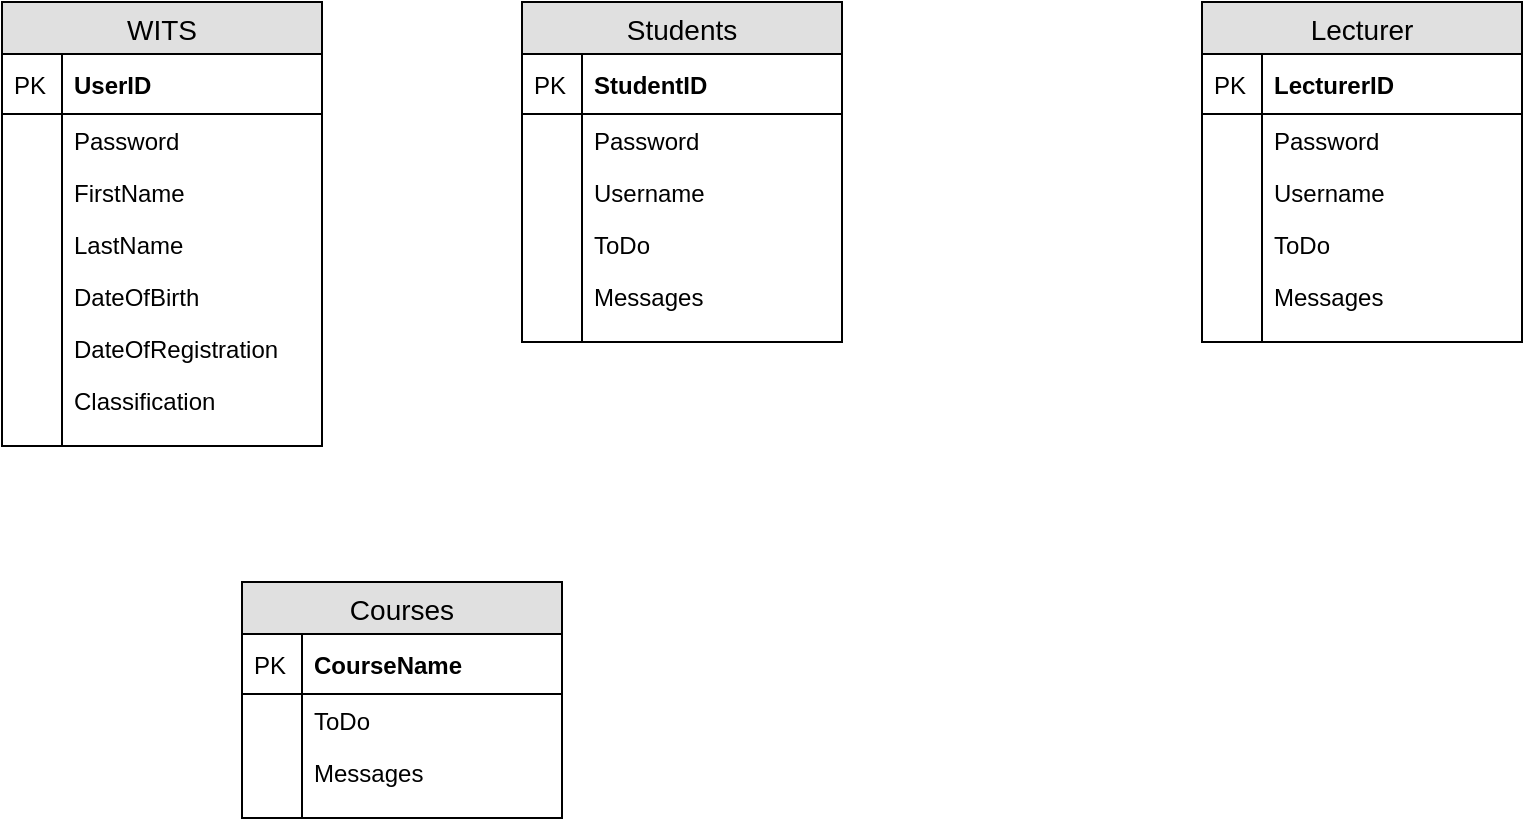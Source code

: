 <mxfile version="12.6.5" type="device"><diagram id="azhULVE_GS1jb9fKwP_-" name="Page-1"><mxGraphModel dx="1038" dy="607" grid="1" gridSize="10" guides="1" tooltips="1" connect="1" arrows="1" fold="1" page="1" pageScale="1" pageWidth="850" pageHeight="1100" math="0" shadow="0"><root><mxCell id="0"/><mxCell id="1" parent="0"/><mxCell id="cNP2tqdYINqI_TOeH4E1-1" value="WITS" style="swimlane;fontStyle=0;childLayout=stackLayout;horizontal=1;startSize=26;fillColor=#e0e0e0;horizontalStack=0;resizeParent=1;resizeParentMax=0;resizeLast=0;collapsible=1;marginBottom=0;swimlaneFillColor=#ffffff;align=center;fontSize=14;" vertex="1" parent="1"><mxGeometry x="60" y="150" width="160" height="222" as="geometry"/></mxCell><mxCell id="cNP2tqdYINqI_TOeH4E1-2" value="UserID" style="shape=partialRectangle;top=0;left=0;right=0;bottom=1;align=left;verticalAlign=middle;fillColor=none;spacingLeft=34;spacingRight=4;overflow=hidden;rotatable=0;points=[[0,0.5],[1,0.5]];portConstraint=eastwest;dropTarget=0;fontStyle=1;fontSize=12;" vertex="1" parent="cNP2tqdYINqI_TOeH4E1-1"><mxGeometry y="26" width="160" height="30" as="geometry"/></mxCell><mxCell id="cNP2tqdYINqI_TOeH4E1-3" value="PK" style="shape=partialRectangle;top=0;left=0;bottom=0;fillColor=none;align=left;verticalAlign=middle;spacingLeft=4;spacingRight=4;overflow=hidden;rotatable=0;points=[];portConstraint=eastwest;part=1;fontSize=12;" vertex="1" connectable="0" parent="cNP2tqdYINqI_TOeH4E1-2"><mxGeometry width="30" height="30" as="geometry"/></mxCell><mxCell id="cNP2tqdYINqI_TOeH4E1-14" value="Password" style="shape=partialRectangle;top=0;left=0;right=0;bottom=0;align=left;verticalAlign=top;fillColor=none;spacingLeft=34;spacingRight=4;overflow=hidden;rotatable=0;points=[[0,0.5],[1,0.5]];portConstraint=eastwest;dropTarget=0;fontSize=12;" vertex="1" parent="cNP2tqdYINqI_TOeH4E1-1"><mxGeometry y="56" width="160" height="26" as="geometry"/></mxCell><mxCell id="cNP2tqdYINqI_TOeH4E1-15" value="" style="shape=partialRectangle;top=0;left=0;bottom=0;fillColor=none;align=left;verticalAlign=top;spacingLeft=4;spacingRight=4;overflow=hidden;rotatable=0;points=[];portConstraint=eastwest;part=1;fontSize=12;" vertex="1" connectable="0" parent="cNP2tqdYINqI_TOeH4E1-14"><mxGeometry width="30" height="26" as="geometry"/></mxCell><mxCell id="cNP2tqdYINqI_TOeH4E1-4" value="FirstName" style="shape=partialRectangle;top=0;left=0;right=0;bottom=0;align=left;verticalAlign=top;fillColor=none;spacingLeft=34;spacingRight=4;overflow=hidden;rotatable=0;points=[[0,0.5],[1,0.5]];portConstraint=eastwest;dropTarget=0;fontSize=12;" vertex="1" parent="cNP2tqdYINqI_TOeH4E1-1"><mxGeometry y="82" width="160" height="26" as="geometry"/></mxCell><mxCell id="cNP2tqdYINqI_TOeH4E1-5" value="" style="shape=partialRectangle;top=0;left=0;bottom=0;fillColor=none;align=left;verticalAlign=top;spacingLeft=4;spacingRight=4;overflow=hidden;rotatable=0;points=[];portConstraint=eastwest;part=1;fontSize=12;" vertex="1" connectable="0" parent="cNP2tqdYINqI_TOeH4E1-4"><mxGeometry width="30" height="26" as="geometry"/></mxCell><mxCell id="cNP2tqdYINqI_TOeH4E1-12" value="LastName" style="shape=partialRectangle;top=0;left=0;right=0;bottom=0;align=left;verticalAlign=top;fillColor=none;spacingLeft=34;spacingRight=4;overflow=hidden;rotatable=0;points=[[0,0.5],[1,0.5]];portConstraint=eastwest;dropTarget=0;fontSize=12;" vertex="1" parent="cNP2tqdYINqI_TOeH4E1-1"><mxGeometry y="108" width="160" height="26" as="geometry"/></mxCell><mxCell id="cNP2tqdYINqI_TOeH4E1-13" value="" style="shape=partialRectangle;top=0;left=0;bottom=0;fillColor=none;align=left;verticalAlign=top;spacingLeft=4;spacingRight=4;overflow=hidden;rotatable=0;points=[];portConstraint=eastwest;part=1;fontSize=12;" vertex="1" connectable="0" parent="cNP2tqdYINqI_TOeH4E1-12"><mxGeometry width="30" height="26" as="geometry"/></mxCell><mxCell id="cNP2tqdYINqI_TOeH4E1-6" value="DateOfBirth" style="shape=partialRectangle;top=0;left=0;right=0;bottom=0;align=left;verticalAlign=top;fillColor=none;spacingLeft=34;spacingRight=4;overflow=hidden;rotatable=0;points=[[0,0.5],[1,0.5]];portConstraint=eastwest;dropTarget=0;fontSize=12;" vertex="1" parent="cNP2tqdYINqI_TOeH4E1-1"><mxGeometry y="134" width="160" height="26" as="geometry"/></mxCell><mxCell id="cNP2tqdYINqI_TOeH4E1-7" value="" style="shape=partialRectangle;top=0;left=0;bottom=0;fillColor=none;align=left;verticalAlign=top;spacingLeft=4;spacingRight=4;overflow=hidden;rotatable=0;points=[];portConstraint=eastwest;part=1;fontSize=12;" vertex="1" connectable="0" parent="cNP2tqdYINqI_TOeH4E1-6"><mxGeometry width="30" height="26" as="geometry"/></mxCell><mxCell id="cNP2tqdYINqI_TOeH4E1-8" value="DateOfRegistration" style="shape=partialRectangle;top=0;left=0;right=0;bottom=0;align=left;verticalAlign=top;fillColor=none;spacingLeft=34;spacingRight=4;overflow=hidden;rotatable=0;points=[[0,0.5],[1,0.5]];portConstraint=eastwest;dropTarget=0;fontSize=12;" vertex="1" parent="cNP2tqdYINqI_TOeH4E1-1"><mxGeometry y="160" width="160" height="26" as="geometry"/></mxCell><mxCell id="cNP2tqdYINqI_TOeH4E1-9" value="" style="shape=partialRectangle;top=0;left=0;bottom=0;fillColor=none;align=left;verticalAlign=top;spacingLeft=4;spacingRight=4;overflow=hidden;rotatable=0;points=[];portConstraint=eastwest;part=1;fontSize=12;" vertex="1" connectable="0" parent="cNP2tqdYINqI_TOeH4E1-8"><mxGeometry width="30" height="26" as="geometry"/></mxCell><mxCell id="cNP2tqdYINqI_TOeH4E1-16" value="Classification" style="shape=partialRectangle;top=0;left=0;right=0;bottom=0;align=left;verticalAlign=top;fillColor=none;spacingLeft=34;spacingRight=4;overflow=hidden;rotatable=0;points=[[0,0.5],[1,0.5]];portConstraint=eastwest;dropTarget=0;fontSize=12;" vertex="1" parent="cNP2tqdYINqI_TOeH4E1-1"><mxGeometry y="186" width="160" height="26" as="geometry"/></mxCell><mxCell id="cNP2tqdYINqI_TOeH4E1-17" value="" style="shape=partialRectangle;top=0;left=0;bottom=0;fillColor=none;align=left;verticalAlign=top;spacingLeft=4;spacingRight=4;overflow=hidden;rotatable=0;points=[];portConstraint=eastwest;part=1;fontSize=12;" vertex="1" connectable="0" parent="cNP2tqdYINqI_TOeH4E1-16"><mxGeometry width="30" height="26" as="geometry"/></mxCell><mxCell id="cNP2tqdYINqI_TOeH4E1-10" value="" style="shape=partialRectangle;top=0;left=0;right=0;bottom=0;align=left;verticalAlign=top;fillColor=none;spacingLeft=34;spacingRight=4;overflow=hidden;rotatable=0;points=[[0,0.5],[1,0.5]];portConstraint=eastwest;dropTarget=0;fontSize=12;" vertex="1" parent="cNP2tqdYINqI_TOeH4E1-1"><mxGeometry y="212" width="160" height="10" as="geometry"/></mxCell><mxCell id="cNP2tqdYINqI_TOeH4E1-11" value="" style="shape=partialRectangle;top=0;left=0;bottom=0;fillColor=none;align=left;verticalAlign=top;spacingLeft=4;spacingRight=4;overflow=hidden;rotatable=0;points=[];portConstraint=eastwest;part=1;fontSize=12;" vertex="1" connectable="0" parent="cNP2tqdYINqI_TOeH4E1-10"><mxGeometry width="30" height="10" as="geometry"/></mxCell><mxCell id="cNP2tqdYINqI_TOeH4E1-18" value="Students" style="swimlane;fontStyle=0;childLayout=stackLayout;horizontal=1;startSize=26;fillColor=#e0e0e0;horizontalStack=0;resizeParent=1;resizeParentMax=0;resizeLast=0;collapsible=1;marginBottom=0;swimlaneFillColor=#ffffff;align=center;fontSize=14;" vertex="1" parent="1"><mxGeometry x="320" y="150" width="160" height="170" as="geometry"/></mxCell><mxCell id="cNP2tqdYINqI_TOeH4E1-19" value="StudentID" style="shape=partialRectangle;top=0;left=0;right=0;bottom=1;align=left;verticalAlign=middle;fillColor=none;spacingLeft=34;spacingRight=4;overflow=hidden;rotatable=0;points=[[0,0.5],[1,0.5]];portConstraint=eastwest;dropTarget=0;fontStyle=1;fontSize=12;" vertex="1" parent="cNP2tqdYINqI_TOeH4E1-18"><mxGeometry y="26" width="160" height="30" as="geometry"/></mxCell><mxCell id="cNP2tqdYINqI_TOeH4E1-20" value="PK" style="shape=partialRectangle;top=0;left=0;bottom=0;fillColor=none;align=left;verticalAlign=middle;spacingLeft=4;spacingRight=4;overflow=hidden;rotatable=0;points=[];portConstraint=eastwest;part=1;fontSize=12;" vertex="1" connectable="0" parent="cNP2tqdYINqI_TOeH4E1-19"><mxGeometry width="30" height="30" as="geometry"/></mxCell><mxCell id="cNP2tqdYINqI_TOeH4E1-21" value="Password" style="shape=partialRectangle;top=0;left=0;right=0;bottom=0;align=left;verticalAlign=top;fillColor=none;spacingLeft=34;spacingRight=4;overflow=hidden;rotatable=0;points=[[0,0.5],[1,0.5]];portConstraint=eastwest;dropTarget=0;fontSize=12;" vertex="1" parent="cNP2tqdYINqI_TOeH4E1-18"><mxGeometry y="56" width="160" height="26" as="geometry"/></mxCell><mxCell id="cNP2tqdYINqI_TOeH4E1-22" value="" style="shape=partialRectangle;top=0;left=0;bottom=0;fillColor=none;align=left;verticalAlign=top;spacingLeft=4;spacingRight=4;overflow=hidden;rotatable=0;points=[];portConstraint=eastwest;part=1;fontSize=12;" vertex="1" connectable="0" parent="cNP2tqdYINqI_TOeH4E1-21"><mxGeometry width="30" height="26" as="geometry"/></mxCell><mxCell id="cNP2tqdYINqI_TOeH4E1-23" value="Username" style="shape=partialRectangle;top=0;left=0;right=0;bottom=0;align=left;verticalAlign=top;fillColor=none;spacingLeft=34;spacingRight=4;overflow=hidden;rotatable=0;points=[[0,0.5],[1,0.5]];portConstraint=eastwest;dropTarget=0;fontSize=12;" vertex="1" parent="cNP2tqdYINqI_TOeH4E1-18"><mxGeometry y="82" width="160" height="26" as="geometry"/></mxCell><mxCell id="cNP2tqdYINqI_TOeH4E1-24" value="" style="shape=partialRectangle;top=0;left=0;bottom=0;fillColor=none;align=left;verticalAlign=top;spacingLeft=4;spacingRight=4;overflow=hidden;rotatable=0;points=[];portConstraint=eastwest;part=1;fontSize=12;" vertex="1" connectable="0" parent="cNP2tqdYINqI_TOeH4E1-23"><mxGeometry width="30" height="26" as="geometry"/></mxCell><mxCell id="cNP2tqdYINqI_TOeH4E1-25" value="ToDo" style="shape=partialRectangle;top=0;left=0;right=0;bottom=0;align=left;verticalAlign=top;fillColor=none;spacingLeft=34;spacingRight=4;overflow=hidden;rotatable=0;points=[[0,0.5],[1,0.5]];portConstraint=eastwest;dropTarget=0;fontSize=12;" vertex="1" parent="cNP2tqdYINqI_TOeH4E1-18"><mxGeometry y="108" width="160" height="26" as="geometry"/></mxCell><mxCell id="cNP2tqdYINqI_TOeH4E1-26" value="" style="shape=partialRectangle;top=0;left=0;bottom=0;fillColor=none;align=left;verticalAlign=top;spacingLeft=4;spacingRight=4;overflow=hidden;rotatable=0;points=[];portConstraint=eastwest;part=1;fontSize=12;" vertex="1" connectable="0" parent="cNP2tqdYINqI_TOeH4E1-25"><mxGeometry width="30" height="26" as="geometry"/></mxCell><mxCell id="cNP2tqdYINqI_TOeH4E1-27" value="Messages" style="shape=partialRectangle;top=0;left=0;right=0;bottom=0;align=left;verticalAlign=top;fillColor=none;spacingLeft=34;spacingRight=4;overflow=hidden;rotatable=0;points=[[0,0.5],[1,0.5]];portConstraint=eastwest;dropTarget=0;fontSize=12;" vertex="1" parent="cNP2tqdYINqI_TOeH4E1-18"><mxGeometry y="134" width="160" height="26" as="geometry"/></mxCell><mxCell id="cNP2tqdYINqI_TOeH4E1-28" value="" style="shape=partialRectangle;top=0;left=0;bottom=0;fillColor=none;align=left;verticalAlign=top;spacingLeft=4;spacingRight=4;overflow=hidden;rotatable=0;points=[];portConstraint=eastwest;part=1;fontSize=12;" vertex="1" connectable="0" parent="cNP2tqdYINqI_TOeH4E1-27"><mxGeometry width="30" height="26" as="geometry"/></mxCell><mxCell id="cNP2tqdYINqI_TOeH4E1-33" value="" style="shape=partialRectangle;top=0;left=0;right=0;bottom=0;align=left;verticalAlign=top;fillColor=none;spacingLeft=34;spacingRight=4;overflow=hidden;rotatable=0;points=[[0,0.5],[1,0.5]];portConstraint=eastwest;dropTarget=0;fontSize=12;" vertex="1" parent="cNP2tqdYINqI_TOeH4E1-18"><mxGeometry y="160" width="160" height="10" as="geometry"/></mxCell><mxCell id="cNP2tqdYINqI_TOeH4E1-34" value="" style="shape=partialRectangle;top=0;left=0;bottom=0;fillColor=none;align=left;verticalAlign=top;spacingLeft=4;spacingRight=4;overflow=hidden;rotatable=0;points=[];portConstraint=eastwest;part=1;fontSize=12;" vertex="1" connectable="0" parent="cNP2tqdYINqI_TOeH4E1-33"><mxGeometry width="30" height="10" as="geometry"/></mxCell><mxCell id="cNP2tqdYINqI_TOeH4E1-35" value="Lecturer" style="swimlane;fontStyle=0;childLayout=stackLayout;horizontal=1;startSize=26;fillColor=#e0e0e0;horizontalStack=0;resizeParent=1;resizeParentMax=0;resizeLast=0;collapsible=1;marginBottom=0;swimlaneFillColor=#ffffff;align=center;fontSize=14;" vertex="1" parent="1"><mxGeometry x="660" y="150" width="160" height="170" as="geometry"/></mxCell><mxCell id="cNP2tqdYINqI_TOeH4E1-36" value="LecturerID" style="shape=partialRectangle;top=0;left=0;right=0;bottom=1;align=left;verticalAlign=middle;fillColor=none;spacingLeft=34;spacingRight=4;overflow=hidden;rotatable=0;points=[[0,0.5],[1,0.5]];portConstraint=eastwest;dropTarget=0;fontStyle=1;fontSize=12;" vertex="1" parent="cNP2tqdYINqI_TOeH4E1-35"><mxGeometry y="26" width="160" height="30" as="geometry"/></mxCell><mxCell id="cNP2tqdYINqI_TOeH4E1-37" value="PK" style="shape=partialRectangle;top=0;left=0;bottom=0;fillColor=none;align=left;verticalAlign=middle;spacingLeft=4;spacingRight=4;overflow=hidden;rotatable=0;points=[];portConstraint=eastwest;part=1;fontSize=12;" vertex="1" connectable="0" parent="cNP2tqdYINqI_TOeH4E1-36"><mxGeometry width="30" height="30" as="geometry"/></mxCell><mxCell id="cNP2tqdYINqI_TOeH4E1-38" value="Password" style="shape=partialRectangle;top=0;left=0;right=0;bottom=0;align=left;verticalAlign=top;fillColor=none;spacingLeft=34;spacingRight=4;overflow=hidden;rotatable=0;points=[[0,0.5],[1,0.5]];portConstraint=eastwest;dropTarget=0;fontSize=12;" vertex="1" parent="cNP2tqdYINqI_TOeH4E1-35"><mxGeometry y="56" width="160" height="26" as="geometry"/></mxCell><mxCell id="cNP2tqdYINqI_TOeH4E1-39" value="" style="shape=partialRectangle;top=0;left=0;bottom=0;fillColor=none;align=left;verticalAlign=top;spacingLeft=4;spacingRight=4;overflow=hidden;rotatable=0;points=[];portConstraint=eastwest;part=1;fontSize=12;" vertex="1" connectable="0" parent="cNP2tqdYINqI_TOeH4E1-38"><mxGeometry width="30" height="26" as="geometry"/></mxCell><mxCell id="cNP2tqdYINqI_TOeH4E1-40" value="Username" style="shape=partialRectangle;top=0;left=0;right=0;bottom=0;align=left;verticalAlign=top;fillColor=none;spacingLeft=34;spacingRight=4;overflow=hidden;rotatable=0;points=[[0,0.5],[1,0.5]];portConstraint=eastwest;dropTarget=0;fontSize=12;" vertex="1" parent="cNP2tqdYINqI_TOeH4E1-35"><mxGeometry y="82" width="160" height="26" as="geometry"/></mxCell><mxCell id="cNP2tqdYINqI_TOeH4E1-41" value="" style="shape=partialRectangle;top=0;left=0;bottom=0;fillColor=none;align=left;verticalAlign=top;spacingLeft=4;spacingRight=4;overflow=hidden;rotatable=0;points=[];portConstraint=eastwest;part=1;fontSize=12;" vertex="1" connectable="0" parent="cNP2tqdYINqI_TOeH4E1-40"><mxGeometry width="30" height="26" as="geometry"/></mxCell><mxCell id="cNP2tqdYINqI_TOeH4E1-42" value="ToDo" style="shape=partialRectangle;top=0;left=0;right=0;bottom=0;align=left;verticalAlign=top;fillColor=none;spacingLeft=34;spacingRight=4;overflow=hidden;rotatable=0;points=[[0,0.5],[1,0.5]];portConstraint=eastwest;dropTarget=0;fontSize=12;" vertex="1" parent="cNP2tqdYINqI_TOeH4E1-35"><mxGeometry y="108" width="160" height="26" as="geometry"/></mxCell><mxCell id="cNP2tqdYINqI_TOeH4E1-43" value="" style="shape=partialRectangle;top=0;left=0;bottom=0;fillColor=none;align=left;verticalAlign=top;spacingLeft=4;spacingRight=4;overflow=hidden;rotatable=0;points=[];portConstraint=eastwest;part=1;fontSize=12;" vertex="1" connectable="0" parent="cNP2tqdYINqI_TOeH4E1-42"><mxGeometry width="30" height="26" as="geometry"/></mxCell><mxCell id="cNP2tqdYINqI_TOeH4E1-44" value="Messages" style="shape=partialRectangle;top=0;left=0;right=0;bottom=0;align=left;verticalAlign=top;fillColor=none;spacingLeft=34;spacingRight=4;overflow=hidden;rotatable=0;points=[[0,0.5],[1,0.5]];portConstraint=eastwest;dropTarget=0;fontSize=12;" vertex="1" parent="cNP2tqdYINqI_TOeH4E1-35"><mxGeometry y="134" width="160" height="26" as="geometry"/></mxCell><mxCell id="cNP2tqdYINqI_TOeH4E1-45" value="" style="shape=partialRectangle;top=0;left=0;bottom=0;fillColor=none;align=left;verticalAlign=top;spacingLeft=4;spacingRight=4;overflow=hidden;rotatable=0;points=[];portConstraint=eastwest;part=1;fontSize=12;" vertex="1" connectable="0" parent="cNP2tqdYINqI_TOeH4E1-44"><mxGeometry width="30" height="26" as="geometry"/></mxCell><mxCell id="cNP2tqdYINqI_TOeH4E1-46" value="" style="shape=partialRectangle;top=0;left=0;right=0;bottom=0;align=left;verticalAlign=top;fillColor=none;spacingLeft=34;spacingRight=4;overflow=hidden;rotatable=0;points=[[0,0.5],[1,0.5]];portConstraint=eastwest;dropTarget=0;fontSize=12;" vertex="1" parent="cNP2tqdYINqI_TOeH4E1-35"><mxGeometry y="160" width="160" height="10" as="geometry"/></mxCell><mxCell id="cNP2tqdYINqI_TOeH4E1-47" value="" style="shape=partialRectangle;top=0;left=0;bottom=0;fillColor=none;align=left;verticalAlign=top;spacingLeft=4;spacingRight=4;overflow=hidden;rotatable=0;points=[];portConstraint=eastwest;part=1;fontSize=12;" vertex="1" connectable="0" parent="cNP2tqdYINqI_TOeH4E1-46"><mxGeometry width="30" height="10" as="geometry"/></mxCell><mxCell id="cNP2tqdYINqI_TOeH4E1-48" value="Courses" style="swimlane;fontStyle=0;childLayout=stackLayout;horizontal=1;startSize=26;fillColor=#e0e0e0;horizontalStack=0;resizeParent=1;resizeParentMax=0;resizeLast=0;collapsible=1;marginBottom=0;swimlaneFillColor=#ffffff;align=center;fontSize=14;" vertex="1" parent="1"><mxGeometry x="180" y="440" width="160" height="118" as="geometry"/></mxCell><mxCell id="cNP2tqdYINqI_TOeH4E1-49" value="CourseName" style="shape=partialRectangle;top=0;left=0;right=0;bottom=1;align=left;verticalAlign=middle;fillColor=none;spacingLeft=34;spacingRight=4;overflow=hidden;rotatable=0;points=[[0,0.5],[1,0.5]];portConstraint=eastwest;dropTarget=0;fontStyle=1;fontSize=12;" vertex="1" parent="cNP2tqdYINqI_TOeH4E1-48"><mxGeometry y="26" width="160" height="30" as="geometry"/></mxCell><mxCell id="cNP2tqdYINqI_TOeH4E1-50" value="PK" style="shape=partialRectangle;top=0;left=0;bottom=0;fillColor=none;align=left;verticalAlign=middle;spacingLeft=4;spacingRight=4;overflow=hidden;rotatable=0;points=[];portConstraint=eastwest;part=1;fontSize=12;" vertex="1" connectable="0" parent="cNP2tqdYINqI_TOeH4E1-49"><mxGeometry width="30" height="30" as="geometry"/></mxCell><mxCell id="cNP2tqdYINqI_TOeH4E1-51" value="ToDo" style="shape=partialRectangle;top=0;left=0;right=0;bottom=0;align=left;verticalAlign=top;fillColor=none;spacingLeft=34;spacingRight=4;overflow=hidden;rotatable=0;points=[[0,0.5],[1,0.5]];portConstraint=eastwest;dropTarget=0;fontSize=12;" vertex="1" parent="cNP2tqdYINqI_TOeH4E1-48"><mxGeometry y="56" width="160" height="26" as="geometry"/></mxCell><mxCell id="cNP2tqdYINqI_TOeH4E1-52" value="" style="shape=partialRectangle;top=0;left=0;bottom=0;fillColor=none;align=left;verticalAlign=top;spacingLeft=4;spacingRight=4;overflow=hidden;rotatable=0;points=[];portConstraint=eastwest;part=1;fontSize=12;" vertex="1" connectable="0" parent="cNP2tqdYINqI_TOeH4E1-51"><mxGeometry width="30" height="26" as="geometry"/></mxCell><mxCell id="cNP2tqdYINqI_TOeH4E1-57" value="Messages" style="shape=partialRectangle;top=0;left=0;right=0;bottom=0;align=left;verticalAlign=top;fillColor=none;spacingLeft=34;spacingRight=4;overflow=hidden;rotatable=0;points=[[0,0.5],[1,0.5]];portConstraint=eastwest;dropTarget=0;fontSize=12;" vertex="1" parent="cNP2tqdYINqI_TOeH4E1-48"><mxGeometry y="82" width="160" height="26" as="geometry"/></mxCell><mxCell id="cNP2tqdYINqI_TOeH4E1-58" value="" style="shape=partialRectangle;top=0;left=0;bottom=0;fillColor=none;align=left;verticalAlign=top;spacingLeft=4;spacingRight=4;overflow=hidden;rotatable=0;points=[];portConstraint=eastwest;part=1;fontSize=12;" vertex="1" connectable="0" parent="cNP2tqdYINqI_TOeH4E1-57"><mxGeometry width="30" height="26" as="geometry"/></mxCell><mxCell id="cNP2tqdYINqI_TOeH4E1-59" value="" style="shape=partialRectangle;top=0;left=0;right=0;bottom=0;align=left;verticalAlign=top;fillColor=none;spacingLeft=34;spacingRight=4;overflow=hidden;rotatable=0;points=[[0,0.5],[1,0.5]];portConstraint=eastwest;dropTarget=0;fontSize=12;" vertex="1" parent="cNP2tqdYINqI_TOeH4E1-48"><mxGeometry y="108" width="160" height="10" as="geometry"/></mxCell><mxCell id="cNP2tqdYINqI_TOeH4E1-60" value="" style="shape=partialRectangle;top=0;left=0;bottom=0;fillColor=none;align=left;verticalAlign=top;spacingLeft=4;spacingRight=4;overflow=hidden;rotatable=0;points=[];portConstraint=eastwest;part=1;fontSize=12;" vertex="1" connectable="0" parent="cNP2tqdYINqI_TOeH4E1-59"><mxGeometry width="30" height="10" as="geometry"/></mxCell></root></mxGraphModel></diagram></mxfile>